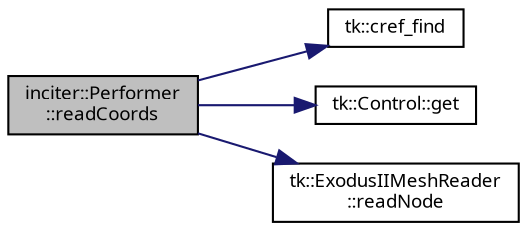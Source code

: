 digraph "inciter::Performer::readCoords"
{
 // INTERACTIVE_SVG=YES
  bgcolor="transparent";
  edge [fontname="sans-serif",fontsize="9",labelfontname="sans-serif",labelfontsize="9"];
  node [fontname="sans-serif",fontsize="9",shape=record];
  rankdir="LR";
  Node1 [label="inciter::Performer\l::readCoords",height=0.2,width=0.4,color="black", fillcolor="grey75", style="filled", fontcolor="black"];
  Node1 -> Node2 [color="midnightblue",fontsize="9",style="solid",fontname="sans-serif"];
  Node2 [label="tk::cref_find",height=0.2,width=0.4,color="black",URL="$namespacetk.html#a2e002561a68875b091a264eb2a1e5f6c"];
  Node1 -> Node3 [color="midnightblue",fontsize="9",style="solid",fontname="sans-serif"];
  Node3 [label="tk::Control::get",height=0.2,width=0.4,color="black",URL="$classtk_1_1_control.html#a85c14acef1b9de96946fcf2ab7c08721",tooltip="Const-ref accessor to single element at 1st level. "];
  Node1 -> Node4 [color="midnightblue",fontsize="9",style="solid",fontname="sans-serif"];
  Node4 [label="tk::ExodusIIMeshReader\l::readNode",height=0.2,width=0.4,color="black",URL="$classtk_1_1_exodus_i_i_mesh_reader.html#adc939d4b7f03e8eb35f9764563347a7c"];
}
